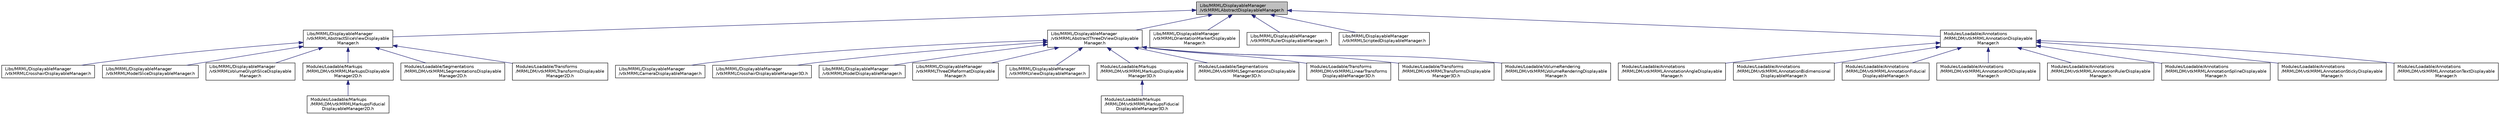 digraph "Libs/MRML/DisplayableManager/vtkMRMLAbstractDisplayableManager.h"
{
  bgcolor="transparent";
  edge [fontname="Helvetica",fontsize="10",labelfontname="Helvetica",labelfontsize="10"];
  node [fontname="Helvetica",fontsize="10",shape=record];
  Node10 [label="Libs/MRML/DisplayableManager\l/vtkMRMLAbstractDisplayableManager.h",height=0.2,width=0.4,color="black", fillcolor="grey75", style="filled", fontcolor="black"];
  Node10 -> Node11 [dir="back",color="midnightblue",fontsize="10",style="solid",fontname="Helvetica"];
  Node11 [label="Libs/MRML/DisplayableManager\l/vtkMRMLAbstractSliceViewDisplayable\lManager.h",height=0.2,width=0.4,color="black",URL="$vtkMRMLAbstractSliceViewDisplayableManager_8h.html"];
  Node11 -> Node12 [dir="back",color="midnightblue",fontsize="10",style="solid",fontname="Helvetica"];
  Node12 [label="Libs/MRML/DisplayableManager\l/vtkMRMLCrosshairDisplayableManager.h",height=0.2,width=0.4,color="black",URL="$vtkMRMLCrosshairDisplayableManager_8h.html"];
  Node11 -> Node13 [dir="back",color="midnightblue",fontsize="10",style="solid",fontname="Helvetica"];
  Node13 [label="Libs/MRML/DisplayableManager\l/vtkMRMLModelSliceDisplayableManager.h",height=0.2,width=0.4,color="black",URL="$vtkMRMLModelSliceDisplayableManager_8h.html"];
  Node11 -> Node14 [dir="back",color="midnightblue",fontsize="10",style="solid",fontname="Helvetica"];
  Node14 [label="Libs/MRML/DisplayableManager\l/vtkMRMLVolumeGlyphSliceDisplayable\lManager.h",height=0.2,width=0.4,color="black",URL="$vtkMRMLVolumeGlyphSliceDisplayableManager_8h.html"];
  Node11 -> Node15 [dir="back",color="midnightblue",fontsize="10",style="solid",fontname="Helvetica"];
  Node15 [label="Modules/Loadable/Markups\l/MRMLDM/vtkMRMLMarkupsDisplayable\lManager2D.h",height=0.2,width=0.4,color="black",URL="$vtkMRMLMarkupsDisplayableManager2D_8h.html"];
  Node15 -> Node16 [dir="back",color="midnightblue",fontsize="10",style="solid",fontname="Helvetica"];
  Node16 [label="Modules/Loadable/Markups\l/MRMLDM/vtkMRMLMarkupsFiducial\lDisplayableManager2D.h",height=0.2,width=0.4,color="black",URL="$vtkMRMLMarkupsFiducialDisplayableManager2D_8h.html"];
  Node11 -> Node17 [dir="back",color="midnightblue",fontsize="10",style="solid",fontname="Helvetica"];
  Node17 [label="Modules/Loadable/Segmentations\l/MRMLDM/vtkMRMLSegmentationsDisplayable\lManager2D.h",height=0.2,width=0.4,color="black",URL="$vtkMRMLSegmentationsDisplayableManager2D_8h.html"];
  Node11 -> Node18 [dir="back",color="midnightblue",fontsize="10",style="solid",fontname="Helvetica"];
  Node18 [label="Modules/Loadable/Transforms\l/MRMLDM/vtkMRMLTransformsDisplayable\lManager2D.h",height=0.2,width=0.4,color="black",URL="$vtkMRMLTransformsDisplayableManager2D_8h.html"];
  Node10 -> Node19 [dir="back",color="midnightblue",fontsize="10",style="solid",fontname="Helvetica"];
  Node19 [label="Libs/MRML/DisplayableManager\l/vtkMRMLAbstractThreeDViewDisplayable\lManager.h",height=0.2,width=0.4,color="black",URL="$vtkMRMLAbstractThreeDViewDisplayableManager_8h.html"];
  Node19 -> Node20 [dir="back",color="midnightblue",fontsize="10",style="solid",fontname="Helvetica"];
  Node20 [label="Libs/MRML/DisplayableManager\l/vtkMRMLCameraDisplayableManager.h",height=0.2,width=0.4,color="black",URL="$vtkMRMLCameraDisplayableManager_8h.html"];
  Node19 -> Node21 [dir="back",color="midnightblue",fontsize="10",style="solid",fontname="Helvetica"];
  Node21 [label="Libs/MRML/DisplayableManager\l/vtkMRMLCrosshairDisplayableManager3D.h",height=0.2,width=0.4,color="black",URL="$vtkMRMLCrosshairDisplayableManager3D_8h.html"];
  Node19 -> Node22 [dir="back",color="midnightblue",fontsize="10",style="solid",fontname="Helvetica"];
  Node22 [label="Libs/MRML/DisplayableManager\l/vtkMRMLModelDisplayableManager.h",height=0.2,width=0.4,color="black",URL="$vtkMRMLModelDisplayableManager_8h.html"];
  Node19 -> Node23 [dir="back",color="midnightblue",fontsize="10",style="solid",fontname="Helvetica"];
  Node23 [label="Libs/MRML/DisplayableManager\l/vtkMRMLThreeDReformatDisplayable\lManager.h",height=0.2,width=0.4,color="black",URL="$vtkMRMLThreeDReformatDisplayableManager_8h.html"];
  Node19 -> Node24 [dir="back",color="midnightblue",fontsize="10",style="solid",fontname="Helvetica"];
  Node24 [label="Libs/MRML/DisplayableManager\l/vtkMRMLViewDisplayableManager.h",height=0.2,width=0.4,color="black",URL="$vtkMRMLViewDisplayableManager_8h.html"];
  Node19 -> Node25 [dir="back",color="midnightblue",fontsize="10",style="solid",fontname="Helvetica"];
  Node25 [label="Modules/Loadable/Markups\l/MRMLDM/vtkMRMLMarkupsDisplayable\lManager3D.h",height=0.2,width=0.4,color="black",URL="$vtkMRMLMarkupsDisplayableManager3D_8h.html"];
  Node25 -> Node26 [dir="back",color="midnightblue",fontsize="10",style="solid",fontname="Helvetica"];
  Node26 [label="Modules/Loadable/Markups\l/MRMLDM/vtkMRMLMarkupsFiducial\lDisplayableManager3D.h",height=0.2,width=0.4,color="black",URL="$vtkMRMLMarkupsFiducialDisplayableManager3D_8h.html"];
  Node19 -> Node27 [dir="back",color="midnightblue",fontsize="10",style="solid",fontname="Helvetica"];
  Node27 [label="Modules/Loadable/Segmentations\l/MRMLDM/vtkMRMLSegmentationsDisplayable\lManager3D.h",height=0.2,width=0.4,color="black",URL="$vtkMRMLSegmentationsDisplayableManager3D_8h.html"];
  Node19 -> Node28 [dir="back",color="midnightblue",fontsize="10",style="solid",fontname="Helvetica"];
  Node28 [label="Modules/Loadable/Transforms\l/MRMLDM/vtkMRMLLinearTransforms\lDisplayableManager3D.h",height=0.2,width=0.4,color="black",URL="$vtkMRMLLinearTransformsDisplayableManager3D_8h.html"];
  Node19 -> Node29 [dir="back",color="midnightblue",fontsize="10",style="solid",fontname="Helvetica"];
  Node29 [label="Modules/Loadable/Transforms\l/MRMLDM/vtkMRMLTransformsDisplayable\lManager3D.h",height=0.2,width=0.4,color="black",URL="$vtkMRMLTransformsDisplayableManager3D_8h.html"];
  Node19 -> Node30 [dir="back",color="midnightblue",fontsize="10",style="solid",fontname="Helvetica"];
  Node30 [label="Modules/Loadable/VolumeRendering\l/MRMLDM/vtkMRMLVolumeRenderingDisplayable\lManager.h",height=0.2,width=0.4,color="black",URL="$vtkMRMLVolumeRenderingDisplayableManager_8h.html"];
  Node10 -> Node31 [dir="back",color="midnightblue",fontsize="10",style="solid",fontname="Helvetica"];
  Node31 [label="Libs/MRML/DisplayableManager\l/vtkMRMLOrientationMarkerDisplayable\lManager.h",height=0.2,width=0.4,color="black",URL="$vtkMRMLOrientationMarkerDisplayableManager_8h.html"];
  Node10 -> Node32 [dir="back",color="midnightblue",fontsize="10",style="solid",fontname="Helvetica"];
  Node32 [label="Libs/MRML/DisplayableManager\l/vtkMRMLRulerDisplayableManager.h",height=0.2,width=0.4,color="black",URL="$vtkMRMLRulerDisplayableManager_8h.html"];
  Node10 -> Node33 [dir="back",color="midnightblue",fontsize="10",style="solid",fontname="Helvetica"];
  Node33 [label="Libs/MRML/DisplayableManager\l/vtkMRMLScriptedDisplayableManager.h",height=0.2,width=0.4,color="black",URL="$vtkMRMLScriptedDisplayableManager_8h.html"];
  Node10 -> Node34 [dir="back",color="midnightblue",fontsize="10",style="solid",fontname="Helvetica"];
  Node34 [label="Modules/Loadable/Annotations\l/MRMLDM/vtkMRMLAnnotationDisplayable\lManager.h",height=0.2,width=0.4,color="black",URL="$vtkMRMLAnnotationDisplayableManager_8h.html"];
  Node34 -> Node35 [dir="back",color="midnightblue",fontsize="10",style="solid",fontname="Helvetica"];
  Node35 [label="Modules/Loadable/Annotations\l/MRMLDM/vtkMRMLAnnotationAngleDisplayable\lManager.h",height=0.2,width=0.4,color="black",URL="$vtkMRMLAnnotationAngleDisplayableManager_8h.html"];
  Node34 -> Node36 [dir="back",color="midnightblue",fontsize="10",style="solid",fontname="Helvetica"];
  Node36 [label="Modules/Loadable/Annotations\l/MRMLDM/vtkMRMLAnnotationBidimensional\lDisplayableManager.h",height=0.2,width=0.4,color="black",URL="$vtkMRMLAnnotationBidimensionalDisplayableManager_8h.html"];
  Node34 -> Node37 [dir="back",color="midnightblue",fontsize="10",style="solid",fontname="Helvetica"];
  Node37 [label="Modules/Loadable/Annotations\l/MRMLDM/vtkMRMLAnnotationFiducial\lDisplayableManager.h",height=0.2,width=0.4,color="black",URL="$vtkMRMLAnnotationFiducialDisplayableManager_8h.html"];
  Node34 -> Node38 [dir="back",color="midnightblue",fontsize="10",style="solid",fontname="Helvetica"];
  Node38 [label="Modules/Loadable/Annotations\l/MRMLDM/vtkMRMLAnnotationROIDisplayable\lManager.h",height=0.2,width=0.4,color="black",URL="$vtkMRMLAnnotationROIDisplayableManager_8h.html"];
  Node34 -> Node39 [dir="back",color="midnightblue",fontsize="10",style="solid",fontname="Helvetica"];
  Node39 [label="Modules/Loadable/Annotations\l/MRMLDM/vtkMRMLAnnotationRulerDisplayable\lManager.h",height=0.2,width=0.4,color="black",URL="$vtkMRMLAnnotationRulerDisplayableManager_8h.html"];
  Node34 -> Node40 [dir="back",color="midnightblue",fontsize="10",style="solid",fontname="Helvetica"];
  Node40 [label="Modules/Loadable/Annotations\l/MRMLDM/vtkMRMLAnnotationSplineDisplayable\lManager.h",height=0.2,width=0.4,color="black",URL="$vtkMRMLAnnotationSplineDisplayableManager_8h.html"];
  Node34 -> Node41 [dir="back",color="midnightblue",fontsize="10",style="solid",fontname="Helvetica"];
  Node41 [label="Modules/Loadable/Annotations\l/MRMLDM/vtkMRMLAnnotationStickyDisplayable\lManager.h",height=0.2,width=0.4,color="black",URL="$vtkMRMLAnnotationStickyDisplayableManager_8h.html"];
  Node34 -> Node42 [dir="back",color="midnightblue",fontsize="10",style="solid",fontname="Helvetica"];
  Node42 [label="Modules/Loadable/Annotations\l/MRMLDM/vtkMRMLAnnotationTextDisplayable\lManager.h",height=0.2,width=0.4,color="black",URL="$vtkMRMLAnnotationTextDisplayableManager_8h.html"];
}
